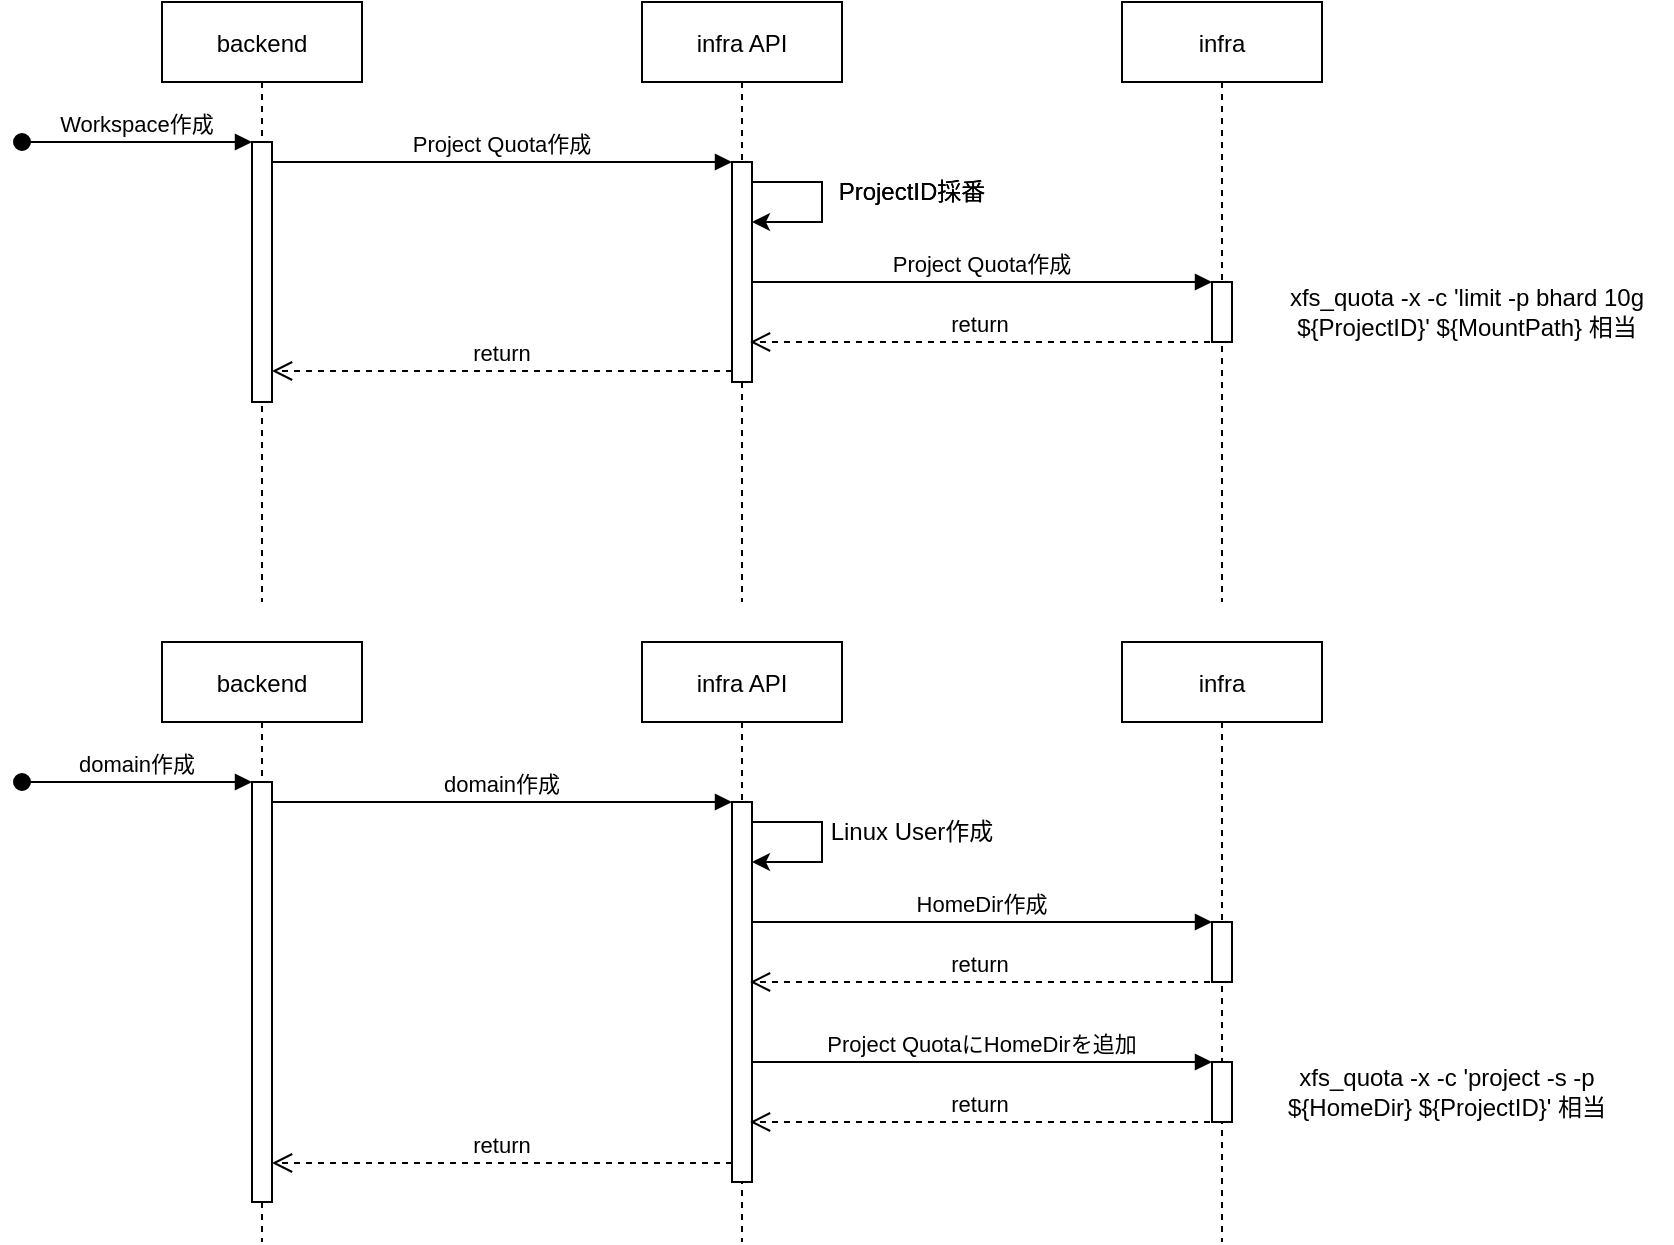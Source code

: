 <mxfile version="15.5.2" type="github">
  <diagram id="kgpKYQtTHZ0yAKxKKP6v" name="Page-1">
    <mxGraphModel dx="1312" dy="1187" grid="1" gridSize="10" guides="1" tooltips="1" connect="1" arrows="1" fold="1" page="1" pageScale="1" pageWidth="850" pageHeight="1100" math="0" shadow="0">
      <root>
        <mxCell id="0" />
        <mxCell id="1" parent="0" />
        <mxCell id="3nuBFxr9cyL0pnOWT2aG-1" value="backend" style="shape=umlLifeline;perimeter=lifelinePerimeter;container=1;collapsible=0;recursiveResize=0;rounded=0;shadow=0;strokeWidth=1;" parent="1" vertex="1">
          <mxGeometry x="120" y="80" width="100" height="300" as="geometry" />
        </mxCell>
        <mxCell id="3nuBFxr9cyL0pnOWT2aG-2" value="" style="points=[];perimeter=orthogonalPerimeter;rounded=0;shadow=0;strokeWidth=1;" parent="3nuBFxr9cyL0pnOWT2aG-1" vertex="1">
          <mxGeometry x="45" y="70" width="10" height="130" as="geometry" />
        </mxCell>
        <mxCell id="3nuBFxr9cyL0pnOWT2aG-3" value="Workspace作成" style="verticalAlign=bottom;startArrow=oval;endArrow=block;startSize=8;shadow=0;strokeWidth=1;" parent="3nuBFxr9cyL0pnOWT2aG-1" target="3nuBFxr9cyL0pnOWT2aG-2" edge="1">
          <mxGeometry relative="1" as="geometry">
            <mxPoint x="-70" y="70" as="sourcePoint" />
          </mxGeometry>
        </mxCell>
        <mxCell id="3nuBFxr9cyL0pnOWT2aG-5" value="infra API" style="shape=umlLifeline;perimeter=lifelinePerimeter;container=1;collapsible=0;recursiveResize=0;rounded=0;shadow=0;strokeWidth=1;" parent="1" vertex="1">
          <mxGeometry x="360" y="80" width="100" height="300" as="geometry" />
        </mxCell>
        <mxCell id="3nuBFxr9cyL0pnOWT2aG-6" value="" style="points=[];perimeter=orthogonalPerimeter;rounded=0;shadow=0;strokeWidth=1;" parent="3nuBFxr9cyL0pnOWT2aG-5" vertex="1">
          <mxGeometry x="45" y="80" width="10" height="110" as="geometry" />
        </mxCell>
        <mxCell id="WRocmoPPFgqxLy-m5w7Q-39" style="edgeStyle=orthogonalEdgeStyle;rounded=0;orthogonalLoop=1;jettySize=auto;html=1;" edge="1" parent="3nuBFxr9cyL0pnOWT2aG-5">
          <mxGeometry relative="1" as="geometry">
            <mxPoint x="55.0" y="90" as="sourcePoint" />
            <mxPoint x="55" y="110" as="targetPoint" />
            <Array as="points">
              <mxPoint x="90" y="90" />
              <mxPoint x="90" y="110" />
              <mxPoint x="55" y="110" />
            </Array>
          </mxGeometry>
        </mxCell>
        <mxCell id="3nuBFxr9cyL0pnOWT2aG-7" value="return" style="verticalAlign=bottom;endArrow=open;dashed=1;endSize=8;exitX=0;exitY=0.95;shadow=0;strokeWidth=1;" parent="1" source="3nuBFxr9cyL0pnOWT2aG-6" target="3nuBFxr9cyL0pnOWT2aG-2" edge="1">
          <mxGeometry relative="1" as="geometry">
            <mxPoint x="275" y="236" as="targetPoint" />
          </mxGeometry>
        </mxCell>
        <mxCell id="3nuBFxr9cyL0pnOWT2aG-8" value="Project Quota作成" style="verticalAlign=bottom;endArrow=block;entryX=0;entryY=0;shadow=0;strokeWidth=1;" parent="1" source="3nuBFxr9cyL0pnOWT2aG-2" target="3nuBFxr9cyL0pnOWT2aG-6" edge="1">
          <mxGeometry relative="1" as="geometry">
            <mxPoint x="275" y="160" as="sourcePoint" />
          </mxGeometry>
        </mxCell>
        <mxCell id="WRocmoPPFgqxLy-m5w7Q-1" value="infra" style="shape=umlLifeline;perimeter=lifelinePerimeter;container=1;collapsible=0;recursiveResize=0;rounded=0;shadow=0;strokeWidth=1;" vertex="1" parent="1">
          <mxGeometry x="600" y="80" width="100" height="300" as="geometry" />
        </mxCell>
        <mxCell id="WRocmoPPFgqxLy-m5w7Q-2" value="" style="points=[];perimeter=orthogonalPerimeter;rounded=0;shadow=0;strokeWidth=1;" vertex="1" parent="WRocmoPPFgqxLy-m5w7Q-1">
          <mxGeometry x="45" y="140" width="10" height="30" as="geometry" />
        </mxCell>
        <mxCell id="WRocmoPPFgqxLy-m5w7Q-5" value="Project Quota作成" style="verticalAlign=bottom;endArrow=block;entryX=0;entryY=0;shadow=0;strokeWidth=1;" edge="1" parent="WRocmoPPFgqxLy-m5w7Q-1">
          <mxGeometry relative="1" as="geometry">
            <mxPoint x="-185" y="140.0" as="sourcePoint" />
            <mxPoint x="45" y="140.0" as="targetPoint" />
          </mxGeometry>
        </mxCell>
        <mxCell id="WRocmoPPFgqxLy-m5w7Q-6" value="return" style="verticalAlign=bottom;endArrow=open;dashed=1;endSize=8;exitX=0;exitY=0.95;shadow=0;strokeWidth=1;" edge="1" parent="1">
          <mxGeometry relative="1" as="geometry">
            <mxPoint x="414" y="250.0" as="targetPoint" />
            <mxPoint x="644" y="250.0" as="sourcePoint" />
          </mxGeometry>
        </mxCell>
        <mxCell id="WRocmoPPFgqxLy-m5w7Q-9" value="xfs_quota -x -c &#39;limit -p bhard 10g ${ProjectID}&#39; ${MountPath} 相当" style="text;html=1;strokeColor=none;fillColor=none;align=center;verticalAlign=middle;whiteSpace=wrap;rounded=0;" vertex="1" parent="1">
          <mxGeometry x="670" y="220" width="205" height="30" as="geometry" />
        </mxCell>
        <mxCell id="WRocmoPPFgqxLy-m5w7Q-25" value="backend" style="shape=umlLifeline;perimeter=lifelinePerimeter;container=1;collapsible=0;recursiveResize=0;rounded=0;shadow=0;strokeWidth=1;" vertex="1" parent="1">
          <mxGeometry x="120" y="400" width="100" height="300" as="geometry" />
        </mxCell>
        <mxCell id="WRocmoPPFgqxLy-m5w7Q-26" value="" style="points=[];perimeter=orthogonalPerimeter;rounded=0;shadow=0;strokeWidth=1;" vertex="1" parent="WRocmoPPFgqxLy-m5w7Q-25">
          <mxGeometry x="45" y="70" width="10" height="210" as="geometry" />
        </mxCell>
        <mxCell id="WRocmoPPFgqxLy-m5w7Q-27" value="domain作成" style="verticalAlign=bottom;startArrow=oval;endArrow=block;startSize=8;shadow=0;strokeWidth=1;" edge="1" parent="WRocmoPPFgqxLy-m5w7Q-25" target="WRocmoPPFgqxLy-m5w7Q-26">
          <mxGeometry relative="1" as="geometry">
            <mxPoint x="-70" y="70" as="sourcePoint" />
          </mxGeometry>
        </mxCell>
        <mxCell id="WRocmoPPFgqxLy-m5w7Q-28" value="infra API" style="shape=umlLifeline;perimeter=lifelinePerimeter;container=1;collapsible=0;recursiveResize=0;rounded=0;shadow=0;strokeWidth=1;" vertex="1" parent="1">
          <mxGeometry x="360" y="400" width="100" height="300" as="geometry" />
        </mxCell>
        <mxCell id="WRocmoPPFgqxLy-m5w7Q-29" value="" style="points=[];perimeter=orthogonalPerimeter;rounded=0;shadow=0;strokeWidth=1;" vertex="1" parent="WRocmoPPFgqxLy-m5w7Q-28">
          <mxGeometry x="45" y="80" width="10" height="190" as="geometry" />
        </mxCell>
        <mxCell id="WRocmoPPFgqxLy-m5w7Q-30" value="return" style="verticalAlign=bottom;endArrow=open;dashed=1;endSize=8;exitX=0;exitY=0.95;shadow=0;strokeWidth=1;" edge="1" parent="1" source="WRocmoPPFgqxLy-m5w7Q-29" target="WRocmoPPFgqxLy-m5w7Q-26">
          <mxGeometry relative="1" as="geometry">
            <mxPoint x="275" y="556" as="targetPoint" />
          </mxGeometry>
        </mxCell>
        <mxCell id="WRocmoPPFgqxLy-m5w7Q-31" value="domain作成" style="verticalAlign=bottom;endArrow=block;entryX=0;entryY=0;shadow=0;strokeWidth=1;" edge="1" parent="1" source="WRocmoPPFgqxLy-m5w7Q-26" target="WRocmoPPFgqxLy-m5w7Q-29">
          <mxGeometry relative="1" as="geometry">
            <mxPoint x="275" y="480" as="sourcePoint" />
          </mxGeometry>
        </mxCell>
        <mxCell id="WRocmoPPFgqxLy-m5w7Q-32" value="infra" style="shape=umlLifeline;perimeter=lifelinePerimeter;container=1;collapsible=0;recursiveResize=0;rounded=0;shadow=0;strokeWidth=1;" vertex="1" parent="1">
          <mxGeometry x="600" y="400" width="100" height="300" as="geometry" />
        </mxCell>
        <mxCell id="WRocmoPPFgqxLy-m5w7Q-33" value="" style="points=[];perimeter=orthogonalPerimeter;rounded=0;shadow=0;strokeWidth=1;" vertex="1" parent="WRocmoPPFgqxLy-m5w7Q-32">
          <mxGeometry x="45" y="140" width="10" height="30" as="geometry" />
        </mxCell>
        <mxCell id="WRocmoPPFgqxLy-m5w7Q-35" value="HomeDir作成" style="verticalAlign=bottom;endArrow=block;entryX=0;entryY=0;shadow=0;strokeWidth=1;" edge="1" parent="WRocmoPPFgqxLy-m5w7Q-32">
          <mxGeometry relative="1" as="geometry">
            <mxPoint x="-185" y="140.0" as="sourcePoint" />
            <mxPoint x="45" y="140.0" as="targetPoint" />
          </mxGeometry>
        </mxCell>
        <mxCell id="WRocmoPPFgqxLy-m5w7Q-46" value="" style="points=[];perimeter=orthogonalPerimeter;rounded=0;shadow=0;strokeWidth=1;" vertex="1" parent="WRocmoPPFgqxLy-m5w7Q-32">
          <mxGeometry x="45" y="210" width="10" height="30" as="geometry" />
        </mxCell>
        <mxCell id="WRocmoPPFgqxLy-m5w7Q-47" value="Project QuotaにHomeDirを追加" style="verticalAlign=bottom;endArrow=block;entryX=0;entryY=0;shadow=0;strokeWidth=1;" edge="1" parent="WRocmoPPFgqxLy-m5w7Q-32">
          <mxGeometry relative="1" as="geometry">
            <mxPoint x="-185" y="210" as="sourcePoint" />
            <mxPoint x="45.0" y="210" as="targetPoint" />
          </mxGeometry>
        </mxCell>
        <mxCell id="WRocmoPPFgqxLy-m5w7Q-48" value="return" style="verticalAlign=bottom;endArrow=open;dashed=1;endSize=8;exitX=0;exitY=0.95;shadow=0;strokeWidth=1;" edge="1" parent="WRocmoPPFgqxLy-m5w7Q-32">
          <mxGeometry relative="1" as="geometry">
            <mxPoint x="-186" y="240" as="targetPoint" />
            <mxPoint x="44" y="240" as="sourcePoint" />
          </mxGeometry>
        </mxCell>
        <mxCell id="WRocmoPPFgqxLy-m5w7Q-36" value="return" style="verticalAlign=bottom;endArrow=open;dashed=1;endSize=8;exitX=0;exitY=0.95;shadow=0;strokeWidth=1;" edge="1" parent="1">
          <mxGeometry relative="1" as="geometry">
            <mxPoint x="414" y="570.0" as="targetPoint" />
            <mxPoint x="644" y="570.0" as="sourcePoint" />
          </mxGeometry>
        </mxCell>
        <mxCell id="WRocmoPPFgqxLy-m5w7Q-37" value="xfs_quota -x -c &#39;project -s -p ${HomeDir} ${ProjectID}&#39; 相当" style="text;html=1;strokeColor=none;fillColor=none;align=center;verticalAlign=middle;whiteSpace=wrap;rounded=0;" vertex="1" parent="1">
          <mxGeometry x="660" y="610" width="205" height="30" as="geometry" />
        </mxCell>
        <mxCell id="WRocmoPPFgqxLy-m5w7Q-42" value="ProjectID採番" style="text;html=1;strokeColor=none;fillColor=none;align=center;verticalAlign=middle;whiteSpace=wrap;rounded=0;" vertex="1" parent="1">
          <mxGeometry x="440" y="160" width="110" height="30" as="geometry" />
        </mxCell>
        <mxCell id="WRocmoPPFgqxLy-m5w7Q-43" value="ProjectID採番" style="text;html=1;strokeColor=none;fillColor=none;align=center;verticalAlign=middle;whiteSpace=wrap;rounded=0;" vertex="1" parent="1">
          <mxGeometry x="440" y="160" width="110" height="30" as="geometry" />
        </mxCell>
        <mxCell id="WRocmoPPFgqxLy-m5w7Q-44" style="edgeStyle=orthogonalEdgeStyle;rounded=0;orthogonalLoop=1;jettySize=auto;html=1;" edge="1" parent="1">
          <mxGeometry relative="1" as="geometry">
            <mxPoint x="415.0" y="490.0" as="sourcePoint" />
            <mxPoint x="415" y="510.0" as="targetPoint" />
            <Array as="points">
              <mxPoint x="450" y="490" />
              <mxPoint x="450" y="510" />
              <mxPoint x="415" y="510" />
            </Array>
          </mxGeometry>
        </mxCell>
        <mxCell id="WRocmoPPFgqxLy-m5w7Q-45" value="Linux User作成" style="text;html=1;strokeColor=none;fillColor=none;align=center;verticalAlign=middle;whiteSpace=wrap;rounded=0;" vertex="1" parent="1">
          <mxGeometry x="440" y="480" width="110" height="30" as="geometry" />
        </mxCell>
      </root>
    </mxGraphModel>
  </diagram>
</mxfile>
